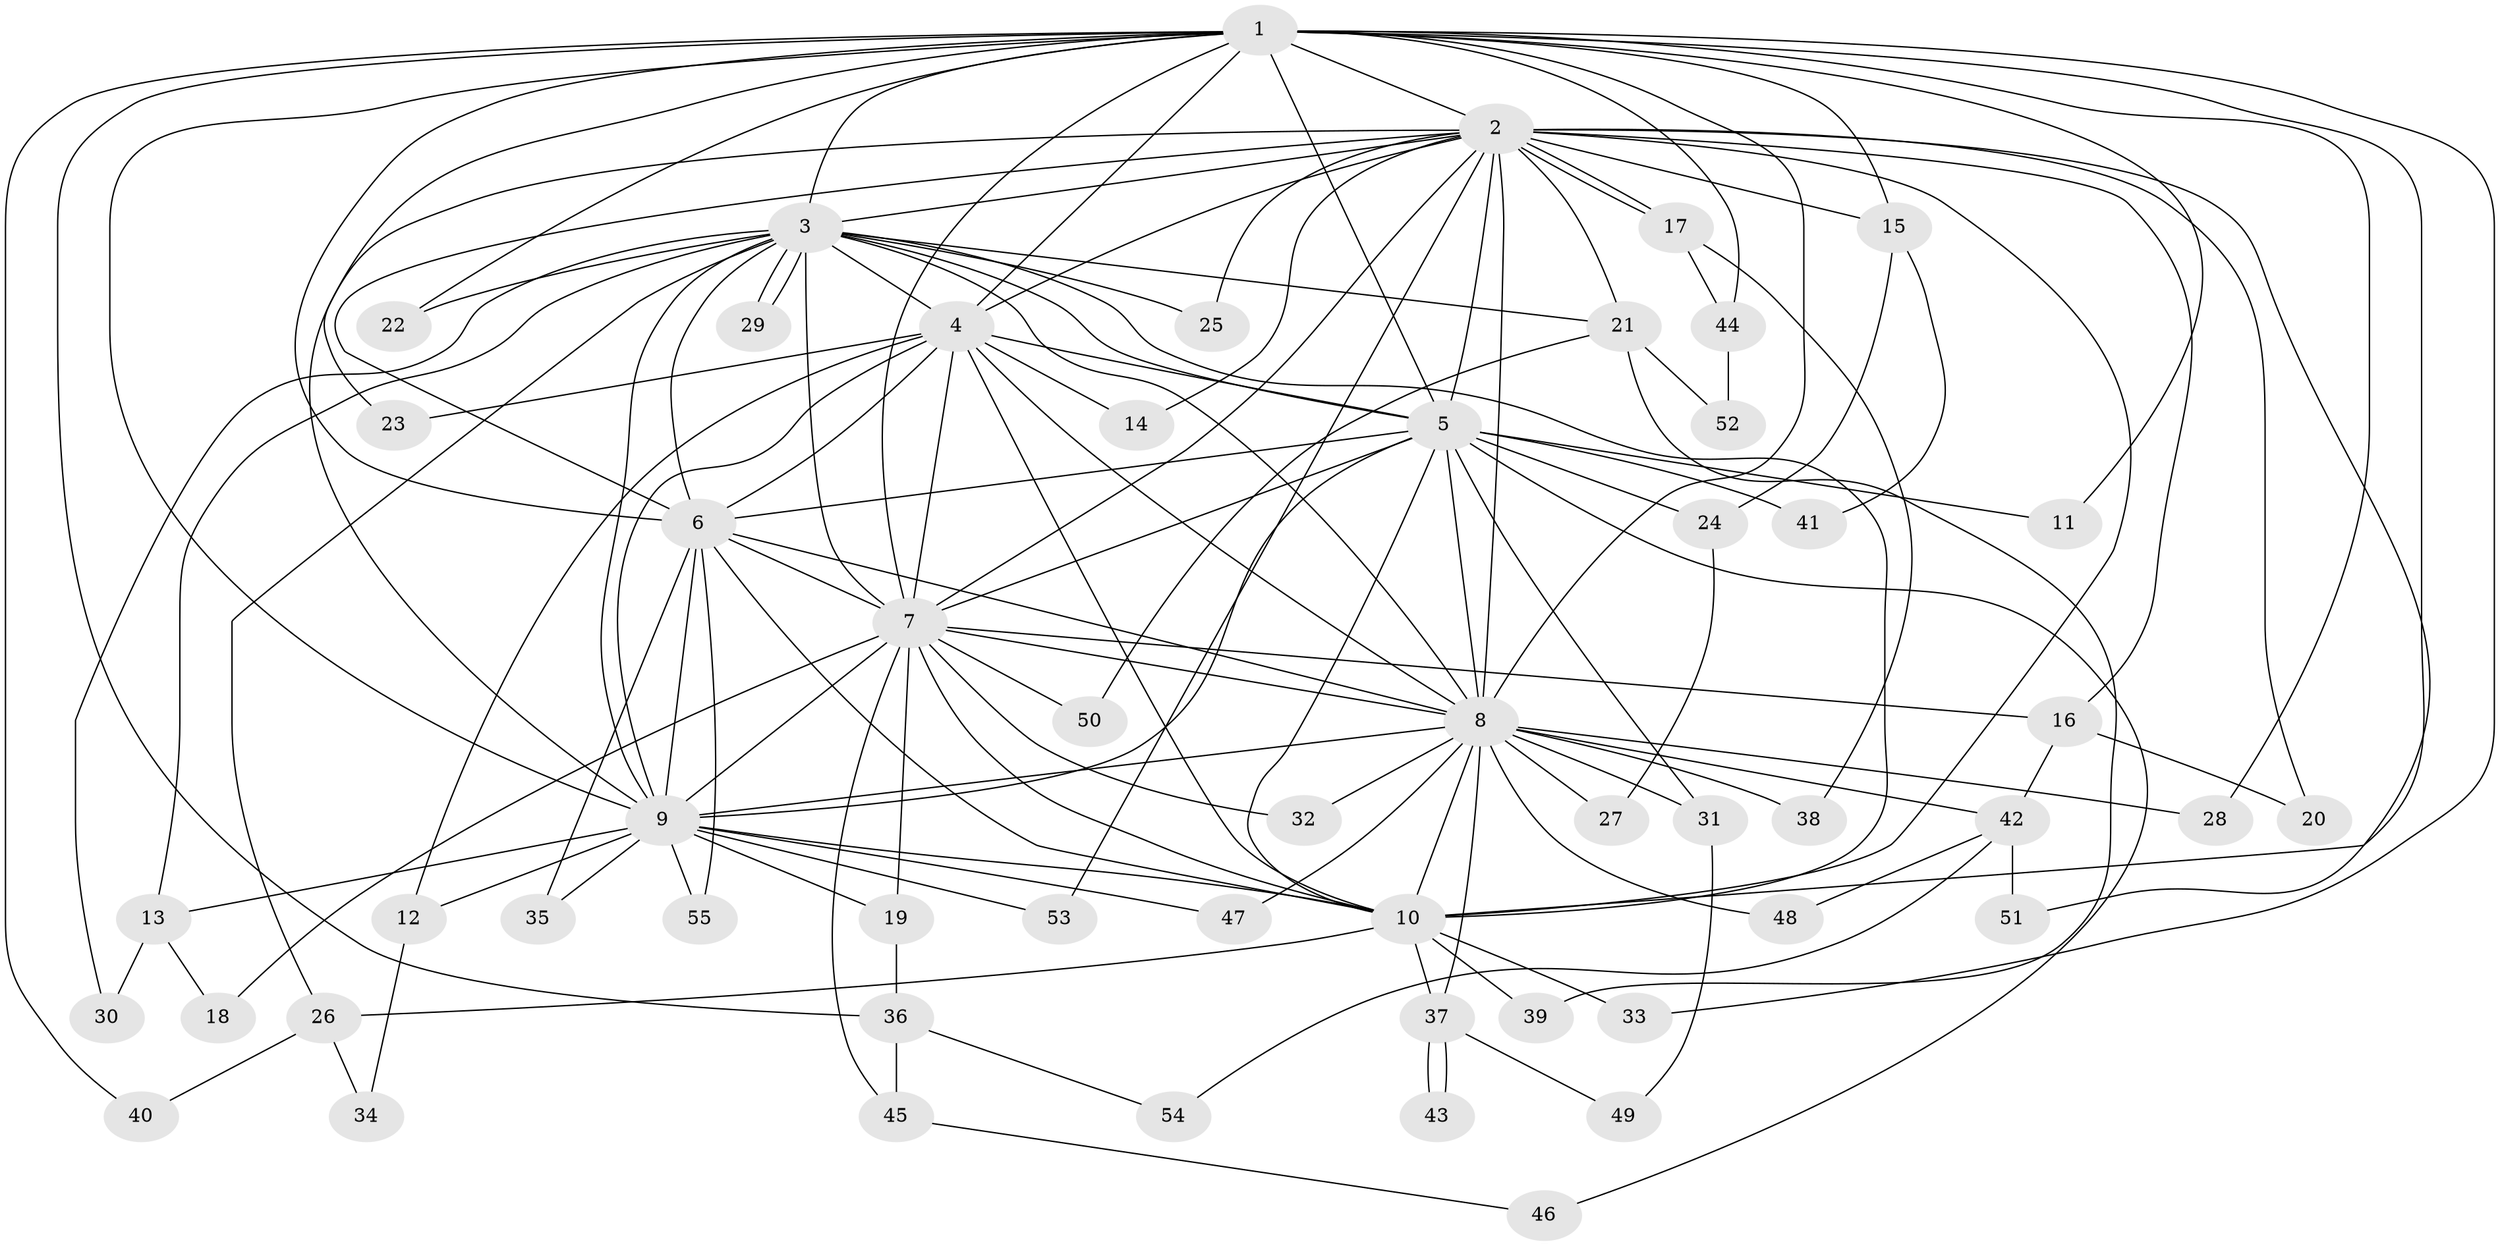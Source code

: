 // Generated by graph-tools (version 1.1) at 2025/35/03/09/25 02:35:09]
// undirected, 55 vertices, 135 edges
graph export_dot {
graph [start="1"]
  node [color=gray90,style=filled];
  1;
  2;
  3;
  4;
  5;
  6;
  7;
  8;
  9;
  10;
  11;
  12;
  13;
  14;
  15;
  16;
  17;
  18;
  19;
  20;
  21;
  22;
  23;
  24;
  25;
  26;
  27;
  28;
  29;
  30;
  31;
  32;
  33;
  34;
  35;
  36;
  37;
  38;
  39;
  40;
  41;
  42;
  43;
  44;
  45;
  46;
  47;
  48;
  49;
  50;
  51;
  52;
  53;
  54;
  55;
  1 -- 2;
  1 -- 3;
  1 -- 4;
  1 -- 5;
  1 -- 6;
  1 -- 7;
  1 -- 8;
  1 -- 9;
  1 -- 10;
  1 -- 11;
  1 -- 15;
  1 -- 22;
  1 -- 23;
  1 -- 28;
  1 -- 33;
  1 -- 36;
  1 -- 40;
  1 -- 44;
  2 -- 3;
  2 -- 4;
  2 -- 5;
  2 -- 6;
  2 -- 7;
  2 -- 8;
  2 -- 9;
  2 -- 10;
  2 -- 14;
  2 -- 15;
  2 -- 16;
  2 -- 17;
  2 -- 17;
  2 -- 20;
  2 -- 21;
  2 -- 25;
  2 -- 51;
  2 -- 53;
  3 -- 4;
  3 -- 5;
  3 -- 6;
  3 -- 7;
  3 -- 8;
  3 -- 9;
  3 -- 10;
  3 -- 13;
  3 -- 21;
  3 -- 22;
  3 -- 25;
  3 -- 26;
  3 -- 29;
  3 -- 29;
  3 -- 30;
  4 -- 5;
  4 -- 6;
  4 -- 7;
  4 -- 8;
  4 -- 9;
  4 -- 10;
  4 -- 12;
  4 -- 14;
  4 -- 23;
  5 -- 6;
  5 -- 7;
  5 -- 8;
  5 -- 9;
  5 -- 10;
  5 -- 11;
  5 -- 24;
  5 -- 31;
  5 -- 41;
  5 -- 46;
  6 -- 7;
  6 -- 8;
  6 -- 9;
  6 -- 10;
  6 -- 35;
  6 -- 55;
  7 -- 8;
  7 -- 9;
  7 -- 10;
  7 -- 16;
  7 -- 18;
  7 -- 19;
  7 -- 32;
  7 -- 45;
  7 -- 50;
  8 -- 9;
  8 -- 10;
  8 -- 27;
  8 -- 28;
  8 -- 31;
  8 -- 32;
  8 -- 37;
  8 -- 38;
  8 -- 42;
  8 -- 47;
  8 -- 48;
  9 -- 10;
  9 -- 12;
  9 -- 13;
  9 -- 19;
  9 -- 35;
  9 -- 47;
  9 -- 53;
  9 -- 55;
  10 -- 26;
  10 -- 33;
  10 -- 37;
  10 -- 39;
  12 -- 34;
  13 -- 18;
  13 -- 30;
  15 -- 24;
  15 -- 41;
  16 -- 20;
  16 -- 42;
  17 -- 38;
  17 -- 44;
  19 -- 36;
  21 -- 39;
  21 -- 50;
  21 -- 52;
  24 -- 27;
  26 -- 34;
  26 -- 40;
  31 -- 49;
  36 -- 45;
  36 -- 54;
  37 -- 43;
  37 -- 43;
  37 -- 49;
  42 -- 48;
  42 -- 51;
  42 -- 54;
  44 -- 52;
  45 -- 46;
}
